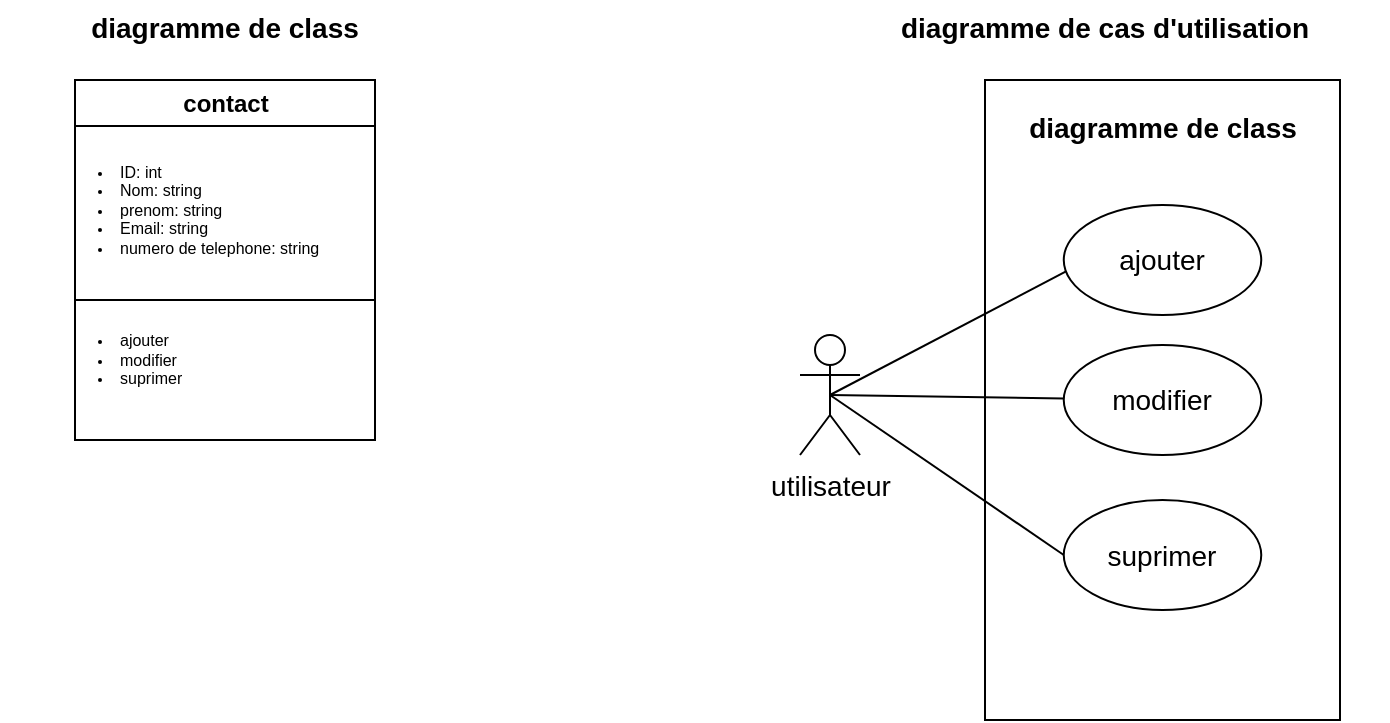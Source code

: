 <mxfile>
    <diagram id="nu6ZlGXBOujNzE0RvfSV" name="Page-1">
        <mxGraphModel dx="1063" dy="569" grid="1" gridSize="10" guides="1" tooltips="1" connect="1" arrows="1" fold="1" page="1" pageScale="1" pageWidth="850" pageHeight="1100" math="0" shadow="0">
            <root>
                <mxCell id="0"/>
                <mxCell id="1" parent="0"/>
                <mxCell id="2" value="contact" style="swimlane;whiteSpace=wrap;html=1;" vertex="1" parent="1">
                    <mxGeometry x="107.5" y="60" width="150" height="180" as="geometry"/>
                </mxCell>
                <mxCell id="5" value="&lt;ul style=&quot;font-size: 8px;&quot;&gt;&lt;li&gt;&lt;span style=&quot;background-color: initial;&quot;&gt;ID: int&lt;/span&gt;&lt;/li&gt;&lt;li&gt;Nom: string&lt;/li&gt;&lt;li&gt;prenom: string&lt;/li&gt;&lt;li&gt;Email: string&lt;/li&gt;&lt;li&gt;numero de telephone: string&lt;/li&gt;&lt;/ul&gt;" style="text;strokeColor=none;fillColor=none;html=1;whiteSpace=wrap;verticalAlign=middle;overflow=hidden;" vertex="1" parent="2">
                    <mxGeometry x="-20" y="20" width="170" height="90" as="geometry"/>
                </mxCell>
                <mxCell id="3" value="" style="endArrow=none;html=1;" edge="1" parent="2">
                    <mxGeometry width="50" height="50" relative="1" as="geometry">
                        <mxPoint y="110" as="sourcePoint"/>
                        <mxPoint x="150" y="110" as="targetPoint"/>
                        <Array as="points">
                            <mxPoint x="70" y="110"/>
                        </Array>
                    </mxGeometry>
                </mxCell>
                <mxCell id="7" value="" style="edgeStyle=none;html=1;fontSize=8;" edge="1" parent="2" source="6" target="5">
                    <mxGeometry relative="1" as="geometry"/>
                </mxCell>
                <mxCell id="6" value="&lt;ul style=&quot;font-size: 8px;&quot;&gt;&lt;li&gt;ajouter&amp;nbsp;&lt;/li&gt;&lt;li&gt;modifier&lt;/li&gt;&lt;li&gt;suprimer&lt;/li&gt;&lt;/ul&gt;" style="text;strokeColor=none;fillColor=none;html=1;whiteSpace=wrap;verticalAlign=middle;overflow=hidden;" vertex="1" parent="2">
                    <mxGeometry x="-20" y="110" width="150" height="60" as="geometry"/>
                </mxCell>
                <mxCell id="12" value="&lt;p style=&quot;line-height: 120%;&quot;&gt;&lt;b&gt;&lt;font style=&quot;font-size: 14px;&quot;&gt;diagramme de class&lt;/font&gt;&lt;/b&gt;&lt;/p&gt;" style="text;html=1;strokeColor=none;fillColor=none;align=center;verticalAlign=middle;whiteSpace=wrap;rounded=0;fontSize=8;" vertex="1" parent="1">
                    <mxGeometry x="70" y="20" width="225" height="30" as="geometry"/>
                </mxCell>
                <mxCell id="13" value="&lt;p style=&quot;line-height: 120%;&quot;&gt;&lt;b&gt;&lt;font style=&quot;font-size: 14px;&quot;&gt;diagramme de cas d'utilisation&lt;/font&gt;&lt;/b&gt;&lt;/p&gt;" style="text;html=1;strokeColor=none;fillColor=none;align=center;verticalAlign=middle;whiteSpace=wrap;rounded=0;fontSize=8;" vertex="1" parent="1">
                    <mxGeometry x="510" y="20" width="225" height="30" as="geometry"/>
                </mxCell>
                <mxCell id="14" value="" style="rounded=0;whiteSpace=wrap;html=1;fontSize=14;movable=0;resizable=0;rotatable=0;deletable=0;editable=0;connectable=0;" vertex="1" parent="1">
                    <mxGeometry x="562.5" y="60" width="177.5" height="320" as="geometry"/>
                </mxCell>
                <mxCell id="15" value="&lt;p style=&quot;line-height: 120%;&quot;&gt;&lt;b&gt;&lt;font style=&quot;font-size: 14px;&quot;&gt;diagramme de class&lt;/font&gt;&lt;/b&gt;&lt;/p&gt;" style="text;html=1;strokeColor=none;fillColor=none;align=center;verticalAlign=middle;whiteSpace=wrap;rounded=0;fontSize=8;" vertex="1" parent="1">
                    <mxGeometry x="538.75" y="70" width="225" height="30" as="geometry"/>
                </mxCell>
                <mxCell id="29" style="html=1;exitX=0.5;exitY=0.5;exitDx=0;exitDy=0;exitPerimeter=0;entryX=0.026;entryY=0.59;entryDx=0;entryDy=0;entryPerimeter=0;fontSize=14;startArrow=none;startFill=0;endArrow=none;endFill=0;" edge="1" parent="1" source="16" target="22">
                    <mxGeometry relative="1" as="geometry"/>
                </mxCell>
                <mxCell id="30" style="edgeStyle=none;html=1;exitX=0.5;exitY=0.5;exitDx=0;exitDy=0;exitPerimeter=0;fontSize=14;startArrow=none;startFill=0;endArrow=none;endFill=0;" edge="1" parent="1" source="16" target="25">
                    <mxGeometry relative="1" as="geometry"/>
                </mxCell>
                <mxCell id="31" style="edgeStyle=none;html=1;exitX=0.5;exitY=0.5;exitDx=0;exitDy=0;exitPerimeter=0;entryX=0;entryY=0.5;entryDx=0;entryDy=0;fontSize=14;startArrow=none;startFill=0;endArrow=none;endFill=0;" edge="1" parent="1" source="16" target="27">
                    <mxGeometry relative="1" as="geometry"/>
                </mxCell>
                <mxCell id="16" value="utilisateur" style="shape=umlActor;verticalLabelPosition=bottom;verticalAlign=top;html=1;outlineConnect=0;fontSize=14;" vertex="1" parent="1">
                    <mxGeometry x="470" y="187.5" width="30" height="60" as="geometry"/>
                </mxCell>
                <mxCell id="22" value="" style="ellipse;whiteSpace=wrap;html=1;fontSize=14;" vertex="1" parent="1">
                    <mxGeometry x="601.88" y="122.5" width="98.75" height="55" as="geometry"/>
                </mxCell>
                <mxCell id="23" value="ajouter" style="text;html=1;strokeColor=none;fillColor=none;align=center;verticalAlign=middle;whiteSpace=wrap;rounded=0;fontSize=14;" vertex="1" parent="1">
                    <mxGeometry x="621.26" y="135" width="60" height="30" as="geometry"/>
                </mxCell>
                <mxCell id="25" value="" style="ellipse;whiteSpace=wrap;html=1;fontSize=14;" vertex="1" parent="1">
                    <mxGeometry x="601.88" y="192.5" width="98.75" height="55" as="geometry"/>
                </mxCell>
                <mxCell id="26" value="modifier" style="text;html=1;strokeColor=none;fillColor=none;align=center;verticalAlign=middle;whiteSpace=wrap;rounded=0;fontSize=14;" vertex="1" parent="1">
                    <mxGeometry x="621.26" y="205" width="60" height="30" as="geometry"/>
                </mxCell>
                <mxCell id="27" value="" style="ellipse;whiteSpace=wrap;html=1;fontSize=14;" vertex="1" parent="1">
                    <mxGeometry x="601.88" y="270" width="98.75" height="55" as="geometry"/>
                </mxCell>
                <mxCell id="28" value="suprimer" style="text;html=1;strokeColor=none;fillColor=none;align=center;verticalAlign=middle;whiteSpace=wrap;rounded=0;fontSize=14;" vertex="1" parent="1">
                    <mxGeometry x="621.26" y="282.5" width="60" height="30" as="geometry"/>
                </mxCell>
            </root>
        </mxGraphModel>
    </diagram>
</mxfile>